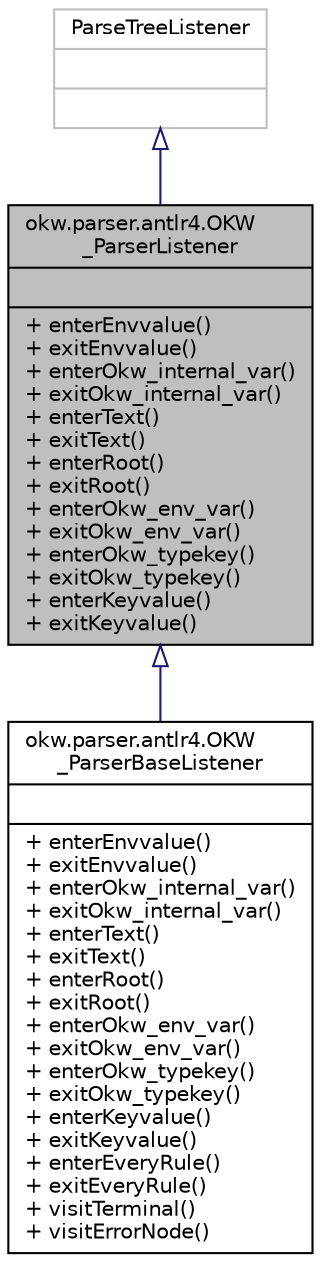 digraph "okw.parser.antlr4.OKW_ParserListener"
{
 // INTERACTIVE_SVG=YES
  edge [fontname="Helvetica",fontsize="10",labelfontname="Helvetica",labelfontsize="10"];
  node [fontname="Helvetica",fontsize="10",shape=record];
  Node0 [label="{okw.parser.antlr4.OKW\l_ParserListener\n||+ enterEnvvalue()\l+ exitEnvvalue()\l+ enterOkw_internal_var()\l+ exitOkw_internal_var()\l+ enterText()\l+ exitText()\l+ enterRoot()\l+ exitRoot()\l+ enterOkw_env_var()\l+ exitOkw_env_var()\l+ enterOkw_typekey()\l+ exitOkw_typekey()\l+ enterKeyvalue()\l+ exitKeyvalue()\l}",height=0.2,width=0.4,color="black", fillcolor="grey75", style="filled", fontcolor="black"];
  Node1 -> Node0 [dir="back",color="midnightblue",fontsize="10",style="solid",arrowtail="onormal",fontname="Helvetica"];
  Node1 [label="{ParseTreeListener\n||}",height=0.2,width=0.4,color="grey75", fillcolor="white", style="filled"];
  Node0 -> Node2 [dir="back",color="midnightblue",fontsize="10",style="solid",arrowtail="onormal",fontname="Helvetica"];
  Node2 [label="{okw.parser.antlr4.OKW\l_ParserBaseListener\n||+ enterEnvvalue()\l+ exitEnvvalue()\l+ enterOkw_internal_var()\l+ exitOkw_internal_var()\l+ enterText()\l+ exitText()\l+ enterRoot()\l+ exitRoot()\l+ enterOkw_env_var()\l+ exitOkw_env_var()\l+ enterOkw_typekey()\l+ exitOkw_typekey()\l+ enterKeyvalue()\l+ exitKeyvalue()\l+ enterEveryRule()\l+ exitEveryRule()\l+ visitTerminal()\l+ visitErrorNode()\l}",height=0.2,width=0.4,color="black", fillcolor="white", style="filled",URL="$classokw_1_1parser_1_1antlr4_1_1_o_k_w___parser_base_listener.html",tooltip="This class provides an empty implementation of OKW_ParserListener, which can be extended to create a ..."];
}
